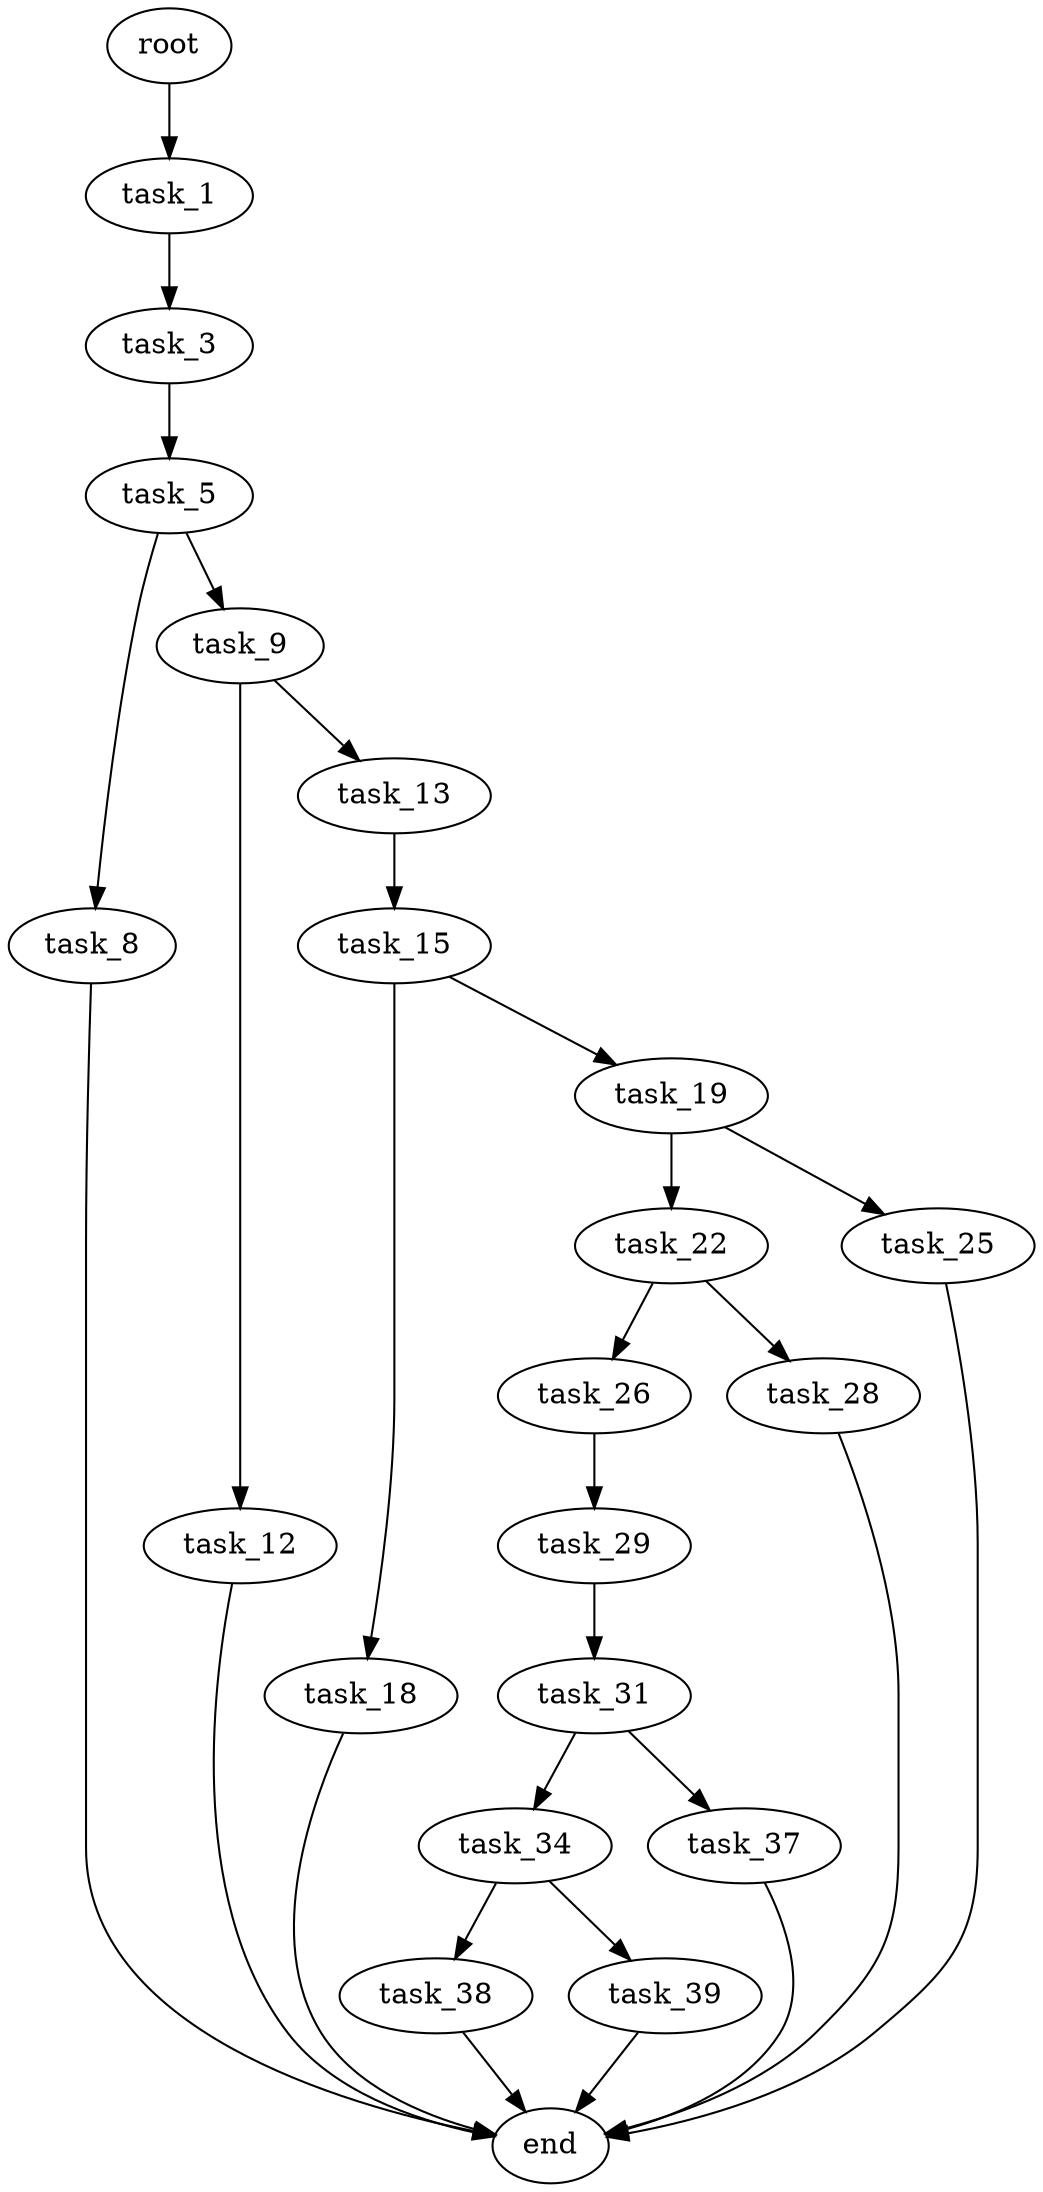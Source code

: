 digraph G {
  root [size="0.000000"];
  task_1 [size="5029435210.000000"];
  task_3 [size="4445176555.000000"];
  task_5 [size="263746853056.000000"];
  task_8 [size="7840329182.000000"];
  task_9 [size="96898858332.000000"];
  end [size="0.000000"];
  task_12 [size="22201637528.000000"];
  task_13 [size="5909795605.000000"];
  task_15 [size="28991029248.000000"];
  task_18 [size="1477748945.000000"];
  task_19 [size="4930519416.000000"];
  task_22 [size="2536145066.000000"];
  task_25 [size="368293445632.000000"];
  task_26 [size="663165123816.000000"];
  task_28 [size="368293445632.000000"];
  task_29 [size="18711958831.000000"];
  task_31 [size="1073741824000.000000"];
  task_34 [size="549755813888.000000"];
  task_37 [size="782757789696.000000"];
  task_38 [size="231928233984.000000"];
  task_39 [size="242146797030.000000"];

  root -> task_1 [size="1.000000"];
  task_1 -> task_3 [size="411041792.000000"];
  task_3 -> task_5 [size="75497472.000000"];
  task_5 -> task_8 [size="209715200.000000"];
  task_5 -> task_9 [size="209715200.000000"];
  task_8 -> end [size="1.000000"];
  task_9 -> task_12 [size="134217728.000000"];
  task_9 -> task_13 [size="134217728.000000"];
  task_12 -> end [size="1.000000"];
  task_13 -> task_15 [size="209715200.000000"];
  task_15 -> task_18 [size="75497472.000000"];
  task_15 -> task_19 [size="75497472.000000"];
  task_18 -> end [size="1.000000"];
  task_19 -> task_22 [size="134217728.000000"];
  task_19 -> task_25 [size="134217728.000000"];
  task_22 -> task_26 [size="75497472.000000"];
  task_22 -> task_28 [size="75497472.000000"];
  task_25 -> end [size="1.000000"];
  task_26 -> task_29 [size="536870912.000000"];
  task_28 -> end [size="1.000000"];
  task_29 -> task_31 [size="838860800.000000"];
  task_31 -> task_34 [size="838860800.000000"];
  task_31 -> task_37 [size="838860800.000000"];
  task_34 -> task_38 [size="536870912.000000"];
  task_34 -> task_39 [size="536870912.000000"];
  task_37 -> end [size="1.000000"];
  task_38 -> end [size="1.000000"];
  task_39 -> end [size="1.000000"];
}
